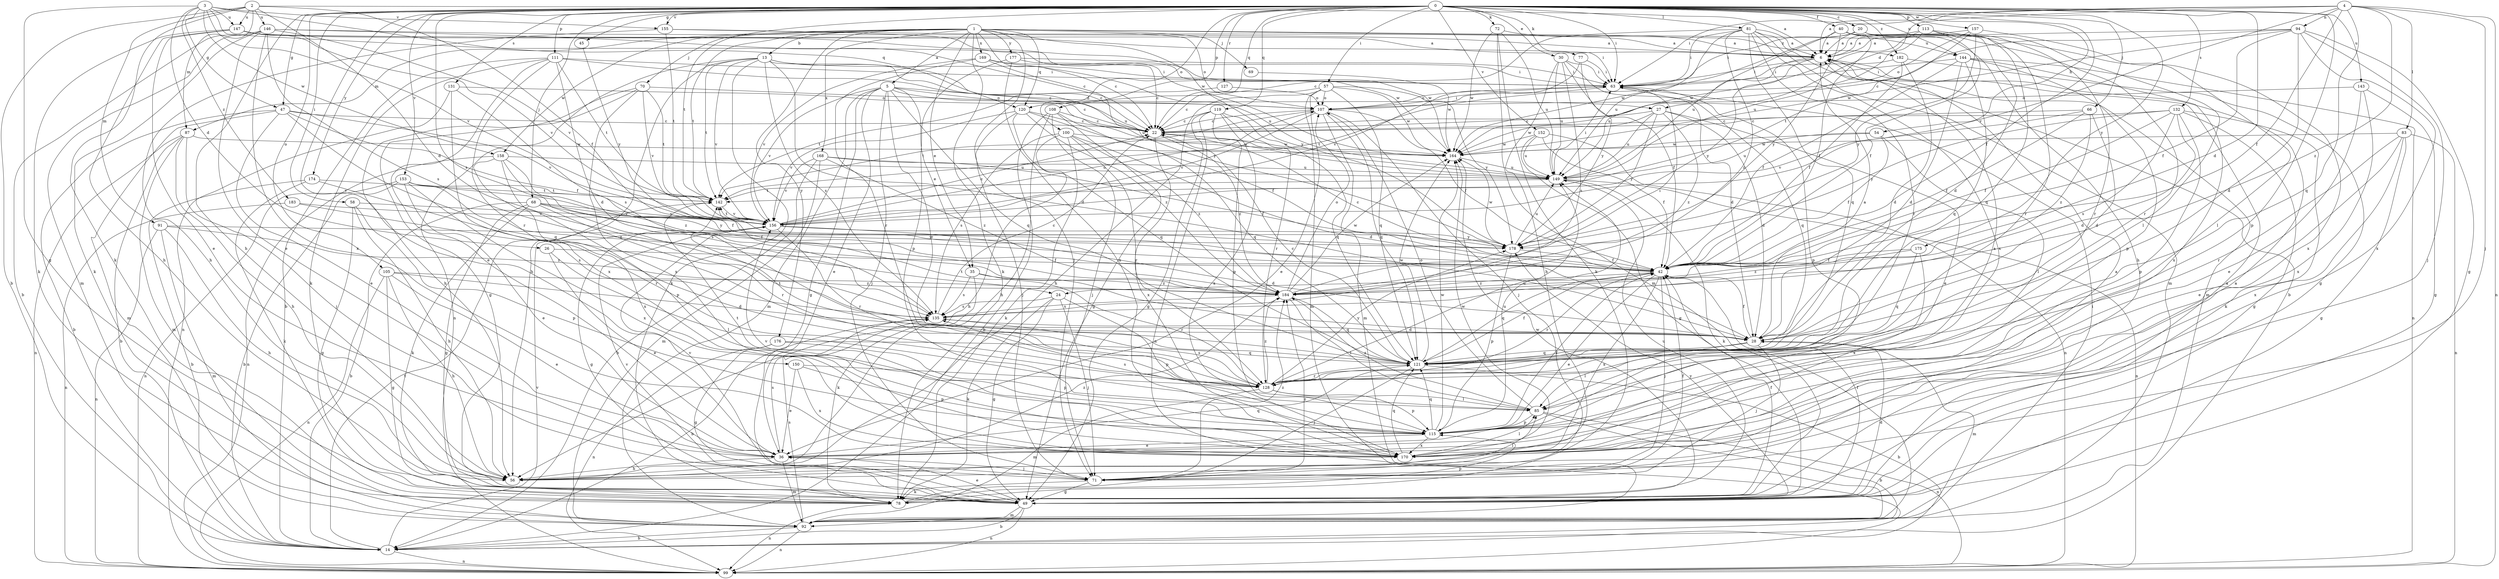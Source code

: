 strict digraph  {
0;
1;
2;
3;
4;
5;
6;
13;
14;
20;
22;
24;
26;
27;
28;
30;
35;
36;
40;
42;
45;
47;
49;
54;
56;
57;
58;
63;
66;
68;
69;
70;
71;
72;
77;
78;
81;
83;
85;
87;
91;
92;
94;
99;
100;
105;
107;
108;
111;
113;
115;
119;
120;
121;
127;
128;
131;
132;
135;
142;
143;
144;
146;
147;
149;
150;
152;
153;
155;
156;
157;
158;
164;
168;
169;
170;
174;
175;
176;
177;
178;
182;
183;
184;
0 -> 20  [label=c];
0 -> 24  [label=d];
0 -> 30  [label=e];
0 -> 40  [label=f];
0 -> 42  [label=f];
0 -> 45  [label=g];
0 -> 47  [label=g];
0 -> 54  [label=h];
0 -> 56  [label=h];
0 -> 57  [label=i];
0 -> 58  [label=i];
0 -> 63  [label=i];
0 -> 66  [label=j];
0 -> 68  [label=j];
0 -> 72  [label=k];
0 -> 77  [label=k];
0 -> 81  [label=l];
0 -> 100  [label=o];
0 -> 105  [label=o];
0 -> 108  [label=p];
0 -> 111  [label=p];
0 -> 113  [label=p];
0 -> 115  [label=p];
0 -> 119  [label=q];
0 -> 120  [label=q];
0 -> 127  [label=r];
0 -> 131  [label=s];
0 -> 132  [label=s];
0 -> 135  [label=s];
0 -> 142  [label=t];
0 -> 143  [label=u];
0 -> 144  [label=u];
0 -> 150  [label=v];
0 -> 152  [label=v];
0 -> 153  [label=v];
0 -> 155  [label=v];
0 -> 157  [label=w];
0 -> 174  [label=y];
0 -> 175  [label=y];
0 -> 182  [label=z];
1 -> 5  [label=a];
1 -> 13  [label=b];
1 -> 22  [label=c];
1 -> 35  [label=e];
1 -> 69  [label=j];
1 -> 70  [label=j];
1 -> 71  [label=j];
1 -> 78  [label=k];
1 -> 87  [label=m];
1 -> 107  [label=o];
1 -> 120  [label=q];
1 -> 142  [label=t];
1 -> 144  [label=u];
1 -> 158  [label=w];
1 -> 168  [label=x];
1 -> 169  [label=x];
1 -> 176  [label=y];
1 -> 177  [label=y];
1 -> 178  [label=y];
1 -> 182  [label=z];
2 -> 6  [label=a];
2 -> 14  [label=b];
2 -> 24  [label=d];
2 -> 42  [label=f];
2 -> 78  [label=k];
2 -> 87  [label=m];
2 -> 91  [label=m];
2 -> 146  [label=u];
2 -> 147  [label=u];
3 -> 26  [label=d];
3 -> 47  [label=g];
3 -> 49  [label=g];
3 -> 120  [label=q];
3 -> 147  [label=u];
3 -> 155  [label=v];
3 -> 156  [label=v];
3 -> 158  [label=w];
3 -> 164  [label=w];
3 -> 183  [label=z];
4 -> 6  [label=a];
4 -> 27  [label=d];
4 -> 42  [label=f];
4 -> 63  [label=i];
4 -> 71  [label=j];
4 -> 83  [label=l];
4 -> 94  [label=n];
4 -> 99  [label=n];
4 -> 121  [label=q];
4 -> 156  [label=v];
4 -> 184  [label=z];
5 -> 22  [label=c];
5 -> 27  [label=d];
5 -> 35  [label=e];
5 -> 36  [label=e];
5 -> 49  [label=g];
5 -> 71  [label=j];
5 -> 92  [label=m];
5 -> 121  [label=q];
5 -> 128  [label=r];
5 -> 149  [label=u];
5 -> 156  [label=v];
6 -> 63  [label=i];
6 -> 92  [label=m];
6 -> 149  [label=u];
6 -> 178  [label=y];
13 -> 22  [label=c];
13 -> 28  [label=d];
13 -> 56  [label=h];
13 -> 63  [label=i];
13 -> 78  [label=k];
13 -> 99  [label=n];
13 -> 135  [label=s];
13 -> 142  [label=t];
13 -> 149  [label=u];
13 -> 156  [label=v];
14 -> 99  [label=n];
14 -> 142  [label=t];
14 -> 156  [label=v];
20 -> 6  [label=a];
20 -> 63  [label=i];
20 -> 85  [label=l];
20 -> 121  [label=q];
20 -> 128  [label=r];
20 -> 164  [label=w];
22 -> 164  [label=w];
22 -> 170  [label=x];
22 -> 184  [label=z];
24 -> 49  [label=g];
24 -> 71  [label=j];
24 -> 78  [label=k];
24 -> 115  [label=p];
24 -> 135  [label=s];
26 -> 36  [label=e];
26 -> 42  [label=f];
26 -> 85  [label=l];
27 -> 22  [label=c];
27 -> 28  [label=d];
27 -> 36  [label=e];
27 -> 149  [label=u];
27 -> 164  [label=w];
27 -> 178  [label=y];
27 -> 184  [label=z];
28 -> 6  [label=a];
28 -> 42  [label=f];
28 -> 71  [label=j];
28 -> 85  [label=l];
28 -> 92  [label=m];
28 -> 121  [label=q];
28 -> 142  [label=t];
30 -> 28  [label=d];
30 -> 42  [label=f];
30 -> 56  [label=h];
30 -> 63  [label=i];
30 -> 135  [label=s];
30 -> 149  [label=u];
35 -> 78  [label=k];
35 -> 128  [label=r];
35 -> 135  [label=s];
35 -> 184  [label=z];
36 -> 56  [label=h];
36 -> 71  [label=j];
36 -> 92  [label=m];
36 -> 121  [label=q];
36 -> 135  [label=s];
40 -> 6  [label=a];
40 -> 28  [label=d];
40 -> 42  [label=f];
40 -> 56  [label=h];
40 -> 128  [label=r];
40 -> 149  [label=u];
40 -> 178  [label=y];
42 -> 22  [label=c];
42 -> 36  [label=e];
42 -> 71  [label=j];
42 -> 121  [label=q];
42 -> 128  [label=r];
42 -> 170  [label=x];
42 -> 184  [label=z];
45 -> 178  [label=y];
47 -> 14  [label=b];
47 -> 22  [label=c];
47 -> 36  [label=e];
47 -> 42  [label=f];
47 -> 92  [label=m];
47 -> 121  [label=q];
47 -> 156  [label=v];
49 -> 6  [label=a];
49 -> 14  [label=b];
49 -> 28  [label=d];
49 -> 36  [label=e];
49 -> 42  [label=f];
49 -> 92  [label=m];
49 -> 99  [label=n];
49 -> 156  [label=v];
49 -> 164  [label=w];
49 -> 178  [label=y];
54 -> 42  [label=f];
54 -> 85  [label=l];
54 -> 149  [label=u];
54 -> 164  [label=w];
56 -> 6  [label=a];
56 -> 184  [label=z];
57 -> 22  [label=c];
57 -> 36  [label=e];
57 -> 56  [label=h];
57 -> 92  [label=m];
57 -> 107  [label=o];
57 -> 121  [label=q];
57 -> 164  [label=w];
57 -> 178  [label=y];
58 -> 49  [label=g];
58 -> 56  [label=h];
58 -> 115  [label=p];
58 -> 156  [label=v];
63 -> 107  [label=o];
63 -> 115  [label=p];
63 -> 121  [label=q];
63 -> 142  [label=t];
66 -> 22  [label=c];
66 -> 28  [label=d];
66 -> 42  [label=f];
66 -> 156  [label=v];
66 -> 184  [label=z];
68 -> 14  [label=b];
68 -> 42  [label=f];
68 -> 49  [label=g];
68 -> 78  [label=k];
68 -> 128  [label=r];
68 -> 156  [label=v];
68 -> 178  [label=y];
69 -> 164  [label=w];
70 -> 49  [label=g];
70 -> 56  [label=h];
70 -> 107  [label=o];
70 -> 142  [label=t];
70 -> 156  [label=v];
70 -> 170  [label=x];
71 -> 42  [label=f];
71 -> 49  [label=g];
71 -> 78  [label=k];
71 -> 85  [label=l];
71 -> 156  [label=v];
71 -> 184  [label=z];
72 -> 6  [label=a];
72 -> 78  [label=k];
72 -> 92  [label=m];
72 -> 149  [label=u];
72 -> 164  [label=w];
77 -> 63  [label=i];
77 -> 156  [label=v];
77 -> 178  [label=y];
78 -> 6  [label=a];
78 -> 42  [label=f];
78 -> 99  [label=n];
78 -> 115  [label=p];
78 -> 149  [label=u];
78 -> 184  [label=z];
81 -> 6  [label=a];
81 -> 14  [label=b];
81 -> 22  [label=c];
81 -> 63  [label=i];
81 -> 92  [label=m];
81 -> 121  [label=q];
81 -> 128  [label=r];
81 -> 149  [label=u];
81 -> 170  [label=x];
81 -> 184  [label=z];
83 -> 36  [label=e];
83 -> 49  [label=g];
83 -> 99  [label=n];
83 -> 128  [label=r];
83 -> 164  [label=w];
83 -> 170  [label=x];
85 -> 14  [label=b];
85 -> 99  [label=n];
85 -> 107  [label=o];
85 -> 115  [label=p];
85 -> 135  [label=s];
85 -> 184  [label=z];
87 -> 14  [label=b];
87 -> 56  [label=h];
87 -> 71  [label=j];
87 -> 92  [label=m];
87 -> 99  [label=n];
87 -> 164  [label=w];
91 -> 56  [label=h];
91 -> 92  [label=m];
91 -> 99  [label=n];
91 -> 178  [label=y];
91 -> 184  [label=z];
92 -> 14  [label=b];
92 -> 63  [label=i];
92 -> 99  [label=n];
92 -> 135  [label=s];
94 -> 6  [label=a];
94 -> 22  [label=c];
94 -> 28  [label=d];
94 -> 42  [label=f];
94 -> 49  [label=g];
94 -> 71  [label=j];
94 -> 164  [label=w];
94 -> 170  [label=x];
100 -> 28  [label=d];
100 -> 56  [label=h];
100 -> 78  [label=k];
100 -> 128  [label=r];
100 -> 135  [label=s];
100 -> 164  [label=w];
100 -> 184  [label=z];
105 -> 28  [label=d];
105 -> 36  [label=e];
105 -> 49  [label=g];
105 -> 56  [label=h];
105 -> 99  [label=n];
105 -> 184  [label=z];
107 -> 22  [label=c];
107 -> 42  [label=f];
107 -> 63  [label=i];
107 -> 71  [label=j];
107 -> 92  [label=m];
107 -> 121  [label=q];
107 -> 142  [label=t];
107 -> 156  [label=v];
108 -> 14  [label=b];
108 -> 22  [label=c];
108 -> 49  [label=g];
108 -> 56  [label=h];
108 -> 71  [label=j];
108 -> 121  [label=q];
111 -> 14  [label=b];
111 -> 22  [label=c];
111 -> 28  [label=d];
111 -> 36  [label=e];
111 -> 63  [label=i];
111 -> 78  [label=k];
111 -> 128  [label=r];
111 -> 142  [label=t];
113 -> 6  [label=a];
113 -> 42  [label=f];
113 -> 85  [label=l];
113 -> 128  [label=r];
113 -> 149  [label=u];
113 -> 164  [label=w];
115 -> 6  [label=a];
115 -> 36  [label=e];
115 -> 42  [label=f];
115 -> 121  [label=q];
115 -> 142  [label=t];
115 -> 149  [label=u];
115 -> 164  [label=w];
115 -> 170  [label=x];
119 -> 22  [label=c];
119 -> 49  [label=g];
119 -> 99  [label=n];
119 -> 115  [label=p];
119 -> 121  [label=q];
119 -> 128  [label=r];
119 -> 170  [label=x];
120 -> 22  [label=c];
120 -> 42  [label=f];
120 -> 71  [label=j];
120 -> 121  [label=q];
120 -> 156  [label=v];
120 -> 184  [label=z];
121 -> 14  [label=b];
121 -> 22  [label=c];
121 -> 42  [label=f];
121 -> 71  [label=j];
121 -> 128  [label=r];
121 -> 142  [label=t];
121 -> 164  [label=w];
127 -> 107  [label=o];
127 -> 142  [label=t];
128 -> 85  [label=l];
128 -> 92  [label=m];
128 -> 115  [label=p];
128 -> 135  [label=s];
128 -> 149  [label=u];
128 -> 178  [label=y];
128 -> 184  [label=z];
131 -> 99  [label=n];
131 -> 107  [label=o];
131 -> 135  [label=s];
131 -> 170  [label=x];
132 -> 22  [label=c];
132 -> 28  [label=d];
132 -> 42  [label=f];
132 -> 49  [label=g];
132 -> 78  [label=k];
132 -> 115  [label=p];
132 -> 135  [label=s];
132 -> 178  [label=y];
135 -> 14  [label=b];
135 -> 22  [label=c];
135 -> 28  [label=d];
142 -> 156  [label=v];
143 -> 36  [label=e];
143 -> 49  [label=g];
143 -> 107  [label=o];
143 -> 170  [label=x];
144 -> 28  [label=d];
144 -> 42  [label=f];
144 -> 63  [label=i];
144 -> 99  [label=n];
144 -> 115  [label=p];
144 -> 121  [label=q];
144 -> 170  [label=x];
146 -> 6  [label=a];
146 -> 14  [label=b];
146 -> 22  [label=c];
146 -> 36  [label=e];
146 -> 78  [label=k];
146 -> 92  [label=m];
146 -> 135  [label=s];
146 -> 156  [label=v];
146 -> 170  [label=x];
147 -> 6  [label=a];
147 -> 36  [label=e];
147 -> 56  [label=h];
147 -> 63  [label=i];
147 -> 78  [label=k];
147 -> 156  [label=v];
147 -> 164  [label=w];
149 -> 63  [label=i];
149 -> 78  [label=k];
149 -> 99  [label=n];
149 -> 142  [label=t];
150 -> 36  [label=e];
150 -> 115  [label=p];
150 -> 128  [label=r];
150 -> 170  [label=x];
152 -> 42  [label=f];
152 -> 49  [label=g];
152 -> 99  [label=n];
152 -> 149  [label=u];
152 -> 164  [label=w];
153 -> 14  [label=b];
153 -> 36  [label=e];
153 -> 42  [label=f];
153 -> 99  [label=n];
153 -> 142  [label=t];
153 -> 170  [label=x];
153 -> 184  [label=z];
155 -> 6  [label=a];
155 -> 56  [label=h];
155 -> 142  [label=t];
155 -> 164  [label=w];
156 -> 22  [label=c];
156 -> 28  [label=d];
156 -> 49  [label=g];
156 -> 107  [label=o];
156 -> 128  [label=r];
156 -> 142  [label=t];
156 -> 178  [label=y];
157 -> 6  [label=a];
157 -> 107  [label=o];
157 -> 142  [label=t];
157 -> 170  [label=x];
157 -> 178  [label=y];
158 -> 99  [label=n];
158 -> 115  [label=p];
158 -> 135  [label=s];
158 -> 149  [label=u];
158 -> 170  [label=x];
158 -> 184  [label=z];
164 -> 149  [label=u];
168 -> 14  [label=b];
168 -> 42  [label=f];
168 -> 92  [label=m];
168 -> 149  [label=u];
168 -> 156  [label=v];
168 -> 184  [label=z];
169 -> 63  [label=i];
169 -> 128  [label=r];
169 -> 149  [label=u];
169 -> 156  [label=v];
169 -> 178  [label=y];
170 -> 85  [label=l];
170 -> 121  [label=q];
170 -> 156  [label=v];
170 -> 164  [label=w];
174 -> 14  [label=b];
174 -> 78  [label=k];
174 -> 128  [label=r];
174 -> 142  [label=t];
175 -> 42  [label=f];
175 -> 121  [label=q];
175 -> 170  [label=x];
175 -> 184  [label=z];
176 -> 49  [label=g];
176 -> 99  [label=n];
176 -> 115  [label=p];
176 -> 121  [label=q];
177 -> 22  [label=c];
177 -> 63  [label=i];
177 -> 115  [label=p];
177 -> 170  [label=x];
178 -> 42  [label=f];
178 -> 115  [label=p];
178 -> 149  [label=u];
178 -> 164  [label=w];
182 -> 28  [label=d];
182 -> 42  [label=f];
182 -> 49  [label=g];
182 -> 63  [label=i];
183 -> 99  [label=n];
183 -> 135  [label=s];
183 -> 156  [label=v];
184 -> 63  [label=i];
184 -> 85  [label=l];
184 -> 107  [label=o];
184 -> 121  [label=q];
184 -> 135  [label=s];
184 -> 164  [label=w];
}
